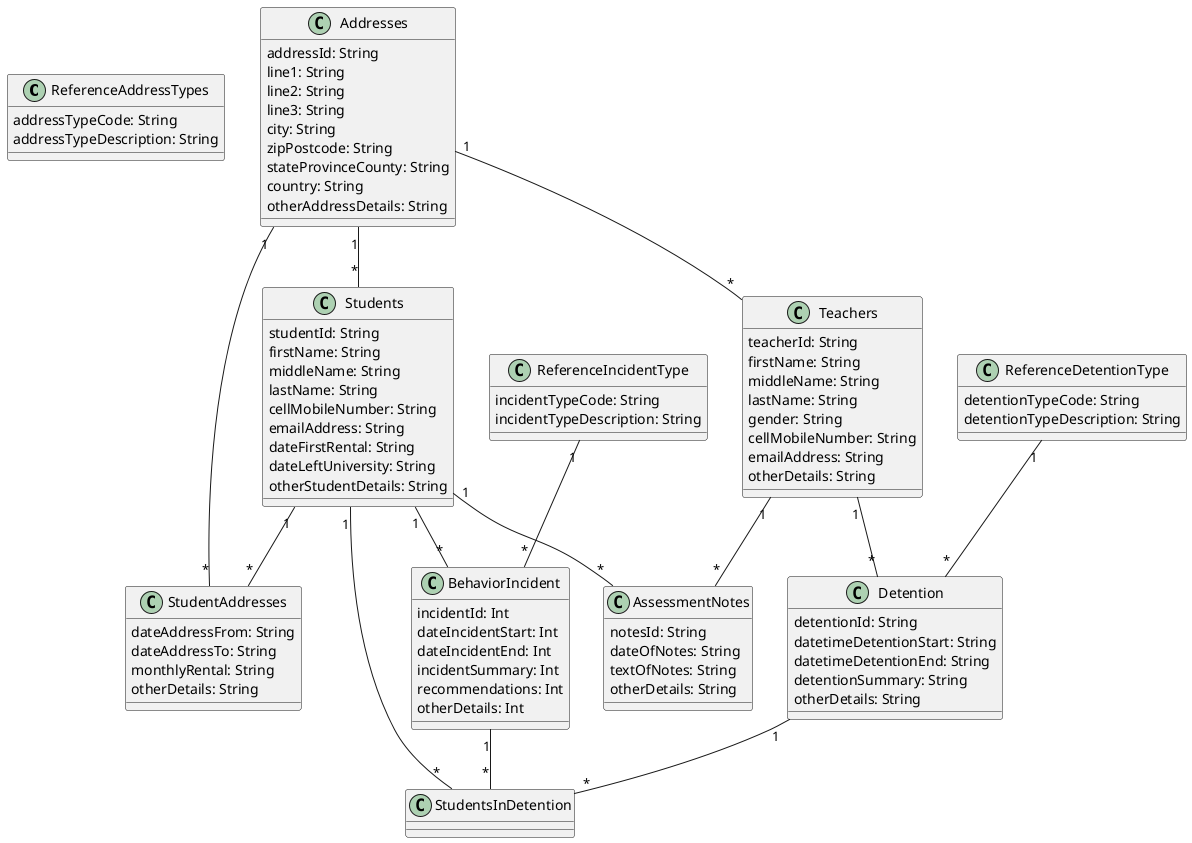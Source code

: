 @startuml "BehaviorMonitoring"


class ReferenceAddressTypes{
  addressTypeCode: String
  addressTypeDescription: String
}

class ReferenceDetentionType{
  detentionTypeCode: String
  detentionTypeDescription: String
}

class ReferenceIncidentType{
  incidentTypeCode: String
  incidentTypeDescription: String
}

class Addresses{
  addressId: String
  line1: String
  line2: String
  line3: String
  city: String
  zipPostcode: String
  stateProvinceCounty: String
  country: String
  otherAddressDetails: String
}

class Students{
  studentId: String
  firstName: String
  middleName: String
  lastName: String
  cellMobileNumber: String
  emailAddress: String
  dateFirstRental: String
  dateLeftUniversity: String
  otherStudentDetails: String
}

class Teachers{
  teacherId: String
  firstName: String
  middleName: String
  lastName: String
  gender: String
  cellMobileNumber: String
  emailAddress: String
  otherDetails: String
}

class AssessmentNotes{
  notesId: String
  dateOfNotes: String
  textOfNotes: String
  otherDetails: String
}

class BehaviorIncident{
  incidentId: Int
  dateIncidentStart: Int
  dateIncidentEnd: Int
  incidentSummary: Int
  recommendations: Int
  otherDetails: Int
}

class Detention{
  detentionId: String
  datetimeDetentionStart: String
  datetimeDetentionEnd: String
  detentionSummary: String
  otherDetails: String
}

class StudentAddresses{
  dateAddressFrom: String
  dateAddressTo: String
  monthlyRental: String
  otherDetails: String
}

class StudentsInDetention{
}



ReferenceDetentionType "1" -- "*" Detention

ReferenceIncidentType "1" -- "*" BehaviorIncident

Addresses "1" -- "*" Teachers

Addresses "1" -- "*" Students

Addresses "1" -- "*" StudentAddresses

Students "1" -- "*" AssessmentNotes

Students "1" -- "*" StudentsInDetention

Students "1" -- "*" BehaviorIncident

Students "1" -- "*" StudentAddresses

Teachers "1" -- "*" Detention

Teachers "1" -- "*" AssessmentNotes

BehaviorIncident "1" -- "*" StudentsInDetention

Detention "1" -- "*" StudentsInDetention


@enduml